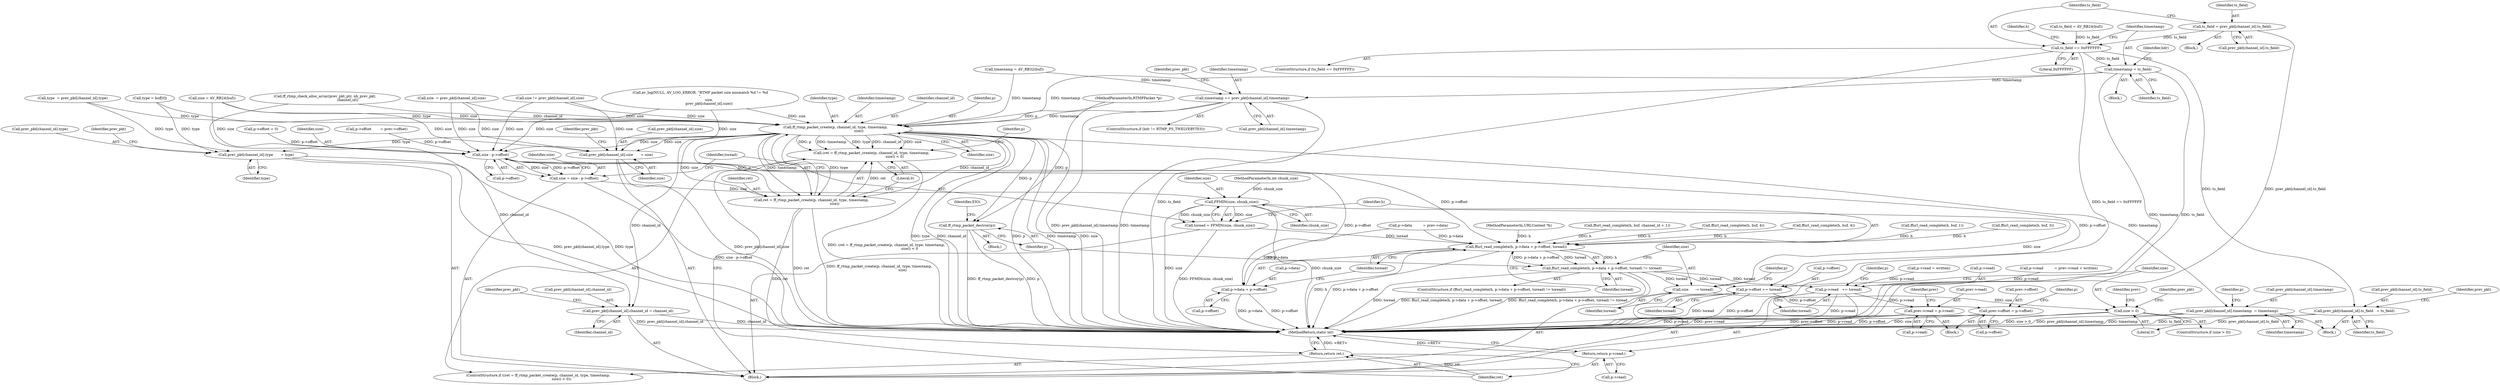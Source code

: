 digraph "0_FFmpeg_7d57ca4d9a75562fa32e40766211de150f8b3ee7@array" {
"1000215" [label="(Call,ts_field = prev_pkt[channel_id].ts_field)"];
"1000303" [label="(Call,ts_field == 0xFFFFFF)"];
"1000323" [label="(Call,timestamp = ts_field)"];
"1000330" [label="(Call,timestamp += prev_pkt[channel_id].timestamp)"];
"1000386" [label="(Call,ff_rtmp_packet_create(p, channel_id, type, timestamp,\n                                          size))"];
"1000383" [label="(Call,(ret = ff_rtmp_packet_create(p, channel_id, type, timestamp,\n                                          size)) < 0)"];
"1000384" [label="(Call,ret = ff_rtmp_packet_create(p, channel_id, type, timestamp,\n                                          size))"];
"1000393" [label="(Return,return ret;)"];
"1000412" [label="(Call,prev_pkt[channel_id].timestamp  = timestamp)"];
"1000503" [label="(Call,prev_pkt[channel_id].channel_id = channel_id)"];
"1000510" [label="(Call,prev_pkt[channel_id].type       = type)"];
"1000517" [label="(Call,prev_pkt[channel_id].size       = size)"];
"1000533" [label="(Call,size - p->offset)"];
"1000531" [label="(Call,size = size - p->offset)"];
"1000540" [label="(Call,FFMIN(size, chunk_size))"];
"1000538" [label="(Call,toread = FFMIN(size, chunk_size))"];
"1000545" [label="(Call,ffurl_read_complete(h, p->data + p->offset, toread))"];
"1000544" [label="(Call,ffurl_read_complete(h, p->data + p->offset, toread) != toread)"];
"1000562" [label="(Call,size      -= toread)"];
"1000576" [label="(Call,size > 0)"];
"1000565" [label="(Call,p->read   += toread)"];
"1000594" [label="(Call,prev->read = p->read)"];
"1000623" [label="(Return,return p->read;)"];
"1000570" [label="(Call,p->offset += toread)"];
"1000601" [label="(Call,prev->offset = p->offset)"];
"1000547" [label="(Call,p->data + p->offset)"];
"1000557" [label="(Call,ff_rtmp_packet_destroy(p))"];
"1000405" [label="(Call,prev_pkt[channel_id].ts_field   = ts_field)"];
"1000303" [label="(Call,ts_field == 0xFFFFFF)"];
"1000503" [label="(Call,prev_pkt[channel_id].channel_id = channel_id)"];
"1000513" [label="(Identifier,prev_pkt)"];
"1000400" [label="(Call,p->offset = 0)"];
"1000598" [label="(Call,p->read)"];
"1000305" [label="(Literal,0xFFFFFF)"];
"1000538" [label="(Call,toread = FFMIN(size, chunk_size))"];
"1000397" [label="(Identifier,p)"];
"1000565" [label="(Call,p->read   += toread)"];
"1000389" [label="(Identifier,type)"];
"1000603" [label="(Identifier,prev)"];
"1000324" [label="(Identifier,timestamp)"];
"1000541" [label="(Identifier,size)"];
"1000572" [label="(Identifier,p)"];
"1000578" [label="(Literal,0)"];
"1000214" [label="(Block,)"];
"1000510" [label="(Call,prev_pkt[channel_id].type       = type)"];
"1000265" [label="(Call,ffurl_read_complete(h, buf, 1))"];
"1000558" [label="(Identifier,p)"];
"1000111" [label="(Block,)"];
"1000328" [label="(Identifier,hdr)"];
"1000386" [label="(Call,ff_rtmp_packet_create(p, channel_id, type, timestamp,\n                                          size))"];
"1000322" [label="(Block,)"];
"1000563" [label="(Identifier,size)"];
"1000548" [label="(Call,p->data)"];
"1000567" [label="(Identifier,p)"];
"1000341" [label="(Identifier,prev_pkt)"];
"1000534" [label="(Identifier,size)"];
"1000106" [label="(MethodParameterIn,RTMPPacket *p)"];
"1000516" [label="(Identifier,type)"];
"1000533" [label="(Call,size - p->offset)"];
"1000518" [label="(Call,prev_pkt[channel_id].size)"];
"1000511" [label="(Call,prev_pkt[channel_id].type)"];
"1000579" [label="(Block,)"];
"1000390" [label="(Identifier,timestamp)"];
"1000623" [label="(Return,return p->read;)"];
"1000186" [label="(Call,size  = prev_pkt[channel_id].size)"];
"1000547" [label="(Call,p->data + p->offset)"];
"1000545" [label="(Call,ffurl_read_complete(h, p->data + p->offset, toread))"];
"1000325" [label="(Identifier,ts_field)"];
"1000383" [label="(Call,(ret = ff_rtmp_packet_create(p, channel_id, type, timestamp,\n                                          size)) < 0)"];
"1000569" [label="(Identifier,toread)"];
"1000561" [label="(Identifier,EIO)"];
"1000384" [label="(Call,ret = ff_rtmp_packet_create(p, channel_id, type, timestamp,\n                                          size))"];
"1000564" [label="(Identifier,toread)"];
"1000605" [label="(Call,p->offset)"];
"1000562" [label="(Call,size      -= toread)"];
"1000330" [label="(Call,timestamp += prev_pkt[channel_id].timestamp)"];
"1000393" [label="(Return,return ret;)"];
"1000226" [label="(Call,ffurl_read_complete(h, buf, 3))"];
"1000215" [label="(Call,ts_field = prev_pkt[channel_id].ts_field)"];
"1000575" [label="(ControlStructure,if (size > 0))"];
"1000543" [label="(ControlStructure,if (ffurl_read_complete(h, p->data + p->offset, toread) != toread))"];
"1000470" [label="(Call,p->offset        = prev->offset)"];
"1000412" [label="(Call,prev_pkt[channel_id].timestamp  = timestamp)"];
"1000344" [label="(Call,size != prev_pkt[channel_id].size)"];
"1000415" [label="(Identifier,prev_pkt)"];
"1000175" [label="(Call,ff_rtmp_check_alloc_array(prev_pkt_ptr, nb_prev_pkt,\n                                         channel_id))"];
"1000388" [label="(Identifier,channel_id)"];
"1000381" [label="(Block,)"];
"1000107" [label="(MethodParameterIn,int chunk_size)"];
"1000554" [label="(Identifier,toread)"];
"1000595" [label="(Call,prev->read)"];
"1000217" [label="(Call,prev_pkt[channel_id].ts_field)"];
"1000551" [label="(Call,p->offset)"];
"1000527" [label="(Identifier,prev_pkt)"];
"1000594" [label="(Call,prev->read = p->read)"];
"1000302" [label="(ControlStructure,if (ts_field == 0xFFFFFF))"];
"1000105" [label="(MethodParameterIn,URLContext *h)"];
"1000601" [label="(Call,prev->offset = p->offset)"];
"1000556" [label="(Block,)"];
"1000304" [label="(Identifier,ts_field)"];
"1000523" [label="(Identifier,size)"];
"1000602" [label="(Call,prev->offset)"];
"1000411" [label="(Identifier,ts_field)"];
"1000392" [label="(Literal,0)"];
"1000323" [label="(Call,timestamp = ts_field)"];
"1000540" [label="(Call,FFMIN(size, chunk_size))"];
"1000520" [label="(Identifier,prev_pkt)"];
"1000310" [label="(Identifier,h)"];
"1000577" [label="(Identifier,size)"];
"1000395" [label="(Call,p->read = written)"];
"1000148" [label="(Call,ffurl_read_complete(h, buf, channel_id + 1))"];
"1000542" [label="(Identifier,chunk_size)"];
"1000391" [label="(Identifier,size)"];
"1000555" [label="(Identifier,toread)"];
"1000385" [label="(Identifier,ret)"];
"1000428" [label="(Call,p->data          = prev->data)"];
"1000624" [label="(Call,p->read)"];
"1000571" [label="(Call,p->offset)"];
"1000566" [label="(Call,p->read)"];
"1000627" [label="(MethodReturn,static int)"];
"1000535" [label="(Call,p->offset)"];
"1000309" [label="(Call,ffurl_read_complete(h, buf, 4))"];
"1000544" [label="(Call,ffurl_read_complete(h, p->data + p->offset, toread) != toread)"];
"1000570" [label="(Call,p->offset += toread)"];
"1000387" [label="(Identifier,p)"];
"1000326" [label="(ControlStructure,if (hdr != RTMP_PS_TWELVEBYTES))"];
"1000331" [label="(Identifier,timestamp)"];
"1000557" [label="(Call,ff_rtmp_packet_destroy(p))"];
"1000406" [label="(Call,prev_pkt[channel_id].ts_field)"];
"1000418" [label="(Identifier,timestamp)"];
"1000352" [label="(Call,av_log(NULL, AV_LOG_ERROR, \"RTMP packet size mismatch %d != %d\n\",\n                size,\n                prev_pkt[channel_id].size))"];
"1000539" [label="(Identifier,toread)"];
"1000531" [label="(Call,size = size - p->offset)"];
"1000216" [label="(Identifier,ts_field)"];
"1000413" [label="(Call,prev_pkt[channel_id].timestamp)"];
"1000610" [label="(Identifier,p)"];
"1000275" [label="(Call,type = buf[0])"];
"1000317" [label="(Call,timestamp = AV_RB32(buf))"];
"1000394" [label="(Identifier,ret)"];
"1000532" [label="(Identifier,size)"];
"1000382" [label="(ControlStructure,if ((ret = ff_rtmp_packet_create(p, channel_id, type, timestamp,\n                                          size)) < 0))"];
"1000500" [label="(Identifier,p)"];
"1000582" [label="(Identifier,prev)"];
"1000574" [label="(Identifier,toread)"];
"1000619" [label="(Identifier,prev_pkt)"];
"1000287" [label="(Call,ffurl_read_complete(h, buf, 4))"];
"1000237" [label="(Call,ts_field = AV_RB24(buf))"];
"1000509" [label="(Identifier,channel_id)"];
"1000332" [label="(Call,prev_pkt[channel_id].timestamp)"];
"1000504" [label="(Call,prev_pkt[channel_id].channel_id)"];
"1000405" [label="(Call,prev_pkt[channel_id].ts_field   = ts_field)"];
"1000546" [label="(Identifier,h)"];
"1000576" [label="(Call,size > 0)"];
"1000259" [label="(Call,size = AV_RB24(buf))"];
"1000477" [label="(Call,p->read          = prev->read + written)"];
"1000193" [label="(Call,type  = prev_pkt[channel_id].type)"];
"1000517" [label="(Call,prev_pkt[channel_id].size       = size)"];
"1000215" -> "1000214"  [label="AST: "];
"1000215" -> "1000217"  [label="CFG: "];
"1000216" -> "1000215"  [label="AST: "];
"1000217" -> "1000215"  [label="AST: "];
"1000304" -> "1000215"  [label="CFG: "];
"1000215" -> "1000627"  [label="DDG: prev_pkt[channel_id].ts_field"];
"1000215" -> "1000303"  [label="DDG: ts_field"];
"1000303" -> "1000302"  [label="AST: "];
"1000303" -> "1000305"  [label="CFG: "];
"1000304" -> "1000303"  [label="AST: "];
"1000305" -> "1000303"  [label="AST: "];
"1000310" -> "1000303"  [label="CFG: "];
"1000324" -> "1000303"  [label="CFG: "];
"1000303" -> "1000627"  [label="DDG: ts_field"];
"1000303" -> "1000627"  [label="DDG: ts_field == 0xFFFFFF"];
"1000237" -> "1000303"  [label="DDG: ts_field"];
"1000303" -> "1000323"  [label="DDG: ts_field"];
"1000303" -> "1000405"  [label="DDG: ts_field"];
"1000323" -> "1000322"  [label="AST: "];
"1000323" -> "1000325"  [label="CFG: "];
"1000324" -> "1000323"  [label="AST: "];
"1000325" -> "1000323"  [label="AST: "];
"1000328" -> "1000323"  [label="CFG: "];
"1000323" -> "1000627"  [label="DDG: timestamp"];
"1000323" -> "1000627"  [label="DDG: ts_field"];
"1000323" -> "1000330"  [label="DDG: timestamp"];
"1000323" -> "1000386"  [label="DDG: timestamp"];
"1000330" -> "1000326"  [label="AST: "];
"1000330" -> "1000332"  [label="CFG: "];
"1000331" -> "1000330"  [label="AST: "];
"1000332" -> "1000330"  [label="AST: "];
"1000341" -> "1000330"  [label="CFG: "];
"1000330" -> "1000627"  [label="DDG: timestamp"];
"1000330" -> "1000627"  [label="DDG: prev_pkt[channel_id].timestamp"];
"1000317" -> "1000330"  [label="DDG: timestamp"];
"1000330" -> "1000386"  [label="DDG: timestamp"];
"1000386" -> "1000384"  [label="AST: "];
"1000386" -> "1000391"  [label="CFG: "];
"1000387" -> "1000386"  [label="AST: "];
"1000388" -> "1000386"  [label="AST: "];
"1000389" -> "1000386"  [label="AST: "];
"1000390" -> "1000386"  [label="AST: "];
"1000391" -> "1000386"  [label="AST: "];
"1000384" -> "1000386"  [label="CFG: "];
"1000386" -> "1000627"  [label="DDG: type"];
"1000386" -> "1000627"  [label="DDG: channel_id"];
"1000386" -> "1000627"  [label="DDG: p"];
"1000386" -> "1000627"  [label="DDG: timestamp"];
"1000386" -> "1000627"  [label="DDG: size"];
"1000386" -> "1000383"  [label="DDG: type"];
"1000386" -> "1000383"  [label="DDG: channel_id"];
"1000386" -> "1000383"  [label="DDG: size"];
"1000386" -> "1000383"  [label="DDG: p"];
"1000386" -> "1000383"  [label="DDG: timestamp"];
"1000386" -> "1000384"  [label="DDG: type"];
"1000386" -> "1000384"  [label="DDG: channel_id"];
"1000386" -> "1000384"  [label="DDG: size"];
"1000386" -> "1000384"  [label="DDG: p"];
"1000386" -> "1000384"  [label="DDG: timestamp"];
"1000106" -> "1000386"  [label="DDG: p"];
"1000175" -> "1000386"  [label="DDG: channel_id"];
"1000193" -> "1000386"  [label="DDG: type"];
"1000275" -> "1000386"  [label="DDG: type"];
"1000317" -> "1000386"  [label="DDG: timestamp"];
"1000186" -> "1000386"  [label="DDG: size"];
"1000344" -> "1000386"  [label="DDG: size"];
"1000352" -> "1000386"  [label="DDG: size"];
"1000259" -> "1000386"  [label="DDG: size"];
"1000386" -> "1000412"  [label="DDG: timestamp"];
"1000386" -> "1000503"  [label="DDG: channel_id"];
"1000386" -> "1000510"  [label="DDG: type"];
"1000386" -> "1000517"  [label="DDG: size"];
"1000386" -> "1000533"  [label="DDG: size"];
"1000386" -> "1000557"  [label="DDG: p"];
"1000383" -> "1000382"  [label="AST: "];
"1000383" -> "1000392"  [label="CFG: "];
"1000384" -> "1000383"  [label="AST: "];
"1000392" -> "1000383"  [label="AST: "];
"1000394" -> "1000383"  [label="CFG: "];
"1000397" -> "1000383"  [label="CFG: "];
"1000383" -> "1000627"  [label="DDG: (ret = ff_rtmp_packet_create(p, channel_id, type, timestamp,\n                                          size)) < 0"];
"1000384" -> "1000383"  [label="DDG: ret"];
"1000385" -> "1000384"  [label="AST: "];
"1000392" -> "1000384"  [label="CFG: "];
"1000384" -> "1000627"  [label="DDG: ff_rtmp_packet_create(p, channel_id, type, timestamp,\n                                          size)"];
"1000384" -> "1000627"  [label="DDG: ret"];
"1000384" -> "1000393"  [label="DDG: ret"];
"1000393" -> "1000382"  [label="AST: "];
"1000393" -> "1000394"  [label="CFG: "];
"1000394" -> "1000393"  [label="AST: "];
"1000627" -> "1000393"  [label="CFG: "];
"1000393" -> "1000627"  [label="DDG: <RET>"];
"1000394" -> "1000393"  [label="DDG: ret"];
"1000412" -> "1000381"  [label="AST: "];
"1000412" -> "1000418"  [label="CFG: "];
"1000413" -> "1000412"  [label="AST: "];
"1000418" -> "1000412"  [label="AST: "];
"1000500" -> "1000412"  [label="CFG: "];
"1000412" -> "1000627"  [label="DDG: prev_pkt[channel_id].timestamp"];
"1000412" -> "1000627"  [label="DDG: timestamp"];
"1000503" -> "1000111"  [label="AST: "];
"1000503" -> "1000509"  [label="CFG: "];
"1000504" -> "1000503"  [label="AST: "];
"1000509" -> "1000503"  [label="AST: "];
"1000513" -> "1000503"  [label="CFG: "];
"1000503" -> "1000627"  [label="DDG: channel_id"];
"1000503" -> "1000627"  [label="DDG: prev_pkt[channel_id].channel_id"];
"1000175" -> "1000503"  [label="DDG: channel_id"];
"1000510" -> "1000111"  [label="AST: "];
"1000510" -> "1000516"  [label="CFG: "];
"1000511" -> "1000510"  [label="AST: "];
"1000516" -> "1000510"  [label="AST: "];
"1000520" -> "1000510"  [label="CFG: "];
"1000510" -> "1000627"  [label="DDG: prev_pkt[channel_id].type"];
"1000510" -> "1000627"  [label="DDG: type"];
"1000193" -> "1000510"  [label="DDG: type"];
"1000275" -> "1000510"  [label="DDG: type"];
"1000517" -> "1000111"  [label="AST: "];
"1000517" -> "1000523"  [label="CFG: "];
"1000518" -> "1000517"  [label="AST: "];
"1000523" -> "1000517"  [label="AST: "];
"1000527" -> "1000517"  [label="CFG: "];
"1000517" -> "1000627"  [label="DDG: prev_pkt[channel_id].size"];
"1000186" -> "1000517"  [label="DDG: size"];
"1000344" -> "1000517"  [label="DDG: size"];
"1000352" -> "1000517"  [label="DDG: size"];
"1000259" -> "1000517"  [label="DDG: size"];
"1000533" -> "1000531"  [label="AST: "];
"1000533" -> "1000535"  [label="CFG: "];
"1000534" -> "1000533"  [label="AST: "];
"1000535" -> "1000533"  [label="AST: "];
"1000531" -> "1000533"  [label="CFG: "];
"1000533" -> "1000531"  [label="DDG: size"];
"1000533" -> "1000531"  [label="DDG: p->offset"];
"1000186" -> "1000533"  [label="DDG: size"];
"1000344" -> "1000533"  [label="DDG: size"];
"1000352" -> "1000533"  [label="DDG: size"];
"1000259" -> "1000533"  [label="DDG: size"];
"1000400" -> "1000533"  [label="DDG: p->offset"];
"1000470" -> "1000533"  [label="DDG: p->offset"];
"1000533" -> "1000545"  [label="DDG: p->offset"];
"1000533" -> "1000547"  [label="DDG: p->offset"];
"1000533" -> "1000570"  [label="DDG: p->offset"];
"1000531" -> "1000111"  [label="AST: "];
"1000532" -> "1000531"  [label="AST: "];
"1000539" -> "1000531"  [label="CFG: "];
"1000531" -> "1000627"  [label="DDG: size - p->offset"];
"1000531" -> "1000540"  [label="DDG: size"];
"1000540" -> "1000538"  [label="AST: "];
"1000540" -> "1000542"  [label="CFG: "];
"1000541" -> "1000540"  [label="AST: "];
"1000542" -> "1000540"  [label="AST: "];
"1000538" -> "1000540"  [label="CFG: "];
"1000540" -> "1000627"  [label="DDG: chunk_size"];
"1000540" -> "1000627"  [label="DDG: size"];
"1000540" -> "1000538"  [label="DDG: size"];
"1000540" -> "1000538"  [label="DDG: chunk_size"];
"1000107" -> "1000540"  [label="DDG: chunk_size"];
"1000540" -> "1000562"  [label="DDG: size"];
"1000538" -> "1000111"  [label="AST: "];
"1000539" -> "1000538"  [label="AST: "];
"1000546" -> "1000538"  [label="CFG: "];
"1000538" -> "1000627"  [label="DDG: FFMIN(size, chunk_size)"];
"1000538" -> "1000545"  [label="DDG: toread"];
"1000545" -> "1000544"  [label="AST: "];
"1000545" -> "1000554"  [label="CFG: "];
"1000546" -> "1000545"  [label="AST: "];
"1000547" -> "1000545"  [label="AST: "];
"1000554" -> "1000545"  [label="AST: "];
"1000555" -> "1000545"  [label="CFG: "];
"1000545" -> "1000627"  [label="DDG: h"];
"1000545" -> "1000627"  [label="DDG: p->data + p->offset"];
"1000545" -> "1000544"  [label="DDG: h"];
"1000545" -> "1000544"  [label="DDG: p->data + p->offset"];
"1000545" -> "1000544"  [label="DDG: toread"];
"1000309" -> "1000545"  [label="DDG: h"];
"1000226" -> "1000545"  [label="DDG: h"];
"1000148" -> "1000545"  [label="DDG: h"];
"1000265" -> "1000545"  [label="DDG: h"];
"1000287" -> "1000545"  [label="DDG: h"];
"1000105" -> "1000545"  [label="DDG: h"];
"1000428" -> "1000545"  [label="DDG: p->data"];
"1000544" -> "1000543"  [label="AST: "];
"1000544" -> "1000555"  [label="CFG: "];
"1000555" -> "1000544"  [label="AST: "];
"1000558" -> "1000544"  [label="CFG: "];
"1000563" -> "1000544"  [label="CFG: "];
"1000544" -> "1000627"  [label="DDG: toread"];
"1000544" -> "1000627"  [label="DDG: ffurl_read_complete(h, p->data + p->offset, toread)"];
"1000544" -> "1000627"  [label="DDG: ffurl_read_complete(h, p->data + p->offset, toread) != toread"];
"1000544" -> "1000562"  [label="DDG: toread"];
"1000544" -> "1000565"  [label="DDG: toread"];
"1000544" -> "1000570"  [label="DDG: toread"];
"1000562" -> "1000111"  [label="AST: "];
"1000562" -> "1000564"  [label="CFG: "];
"1000563" -> "1000562"  [label="AST: "];
"1000564" -> "1000562"  [label="AST: "];
"1000567" -> "1000562"  [label="CFG: "];
"1000562" -> "1000576"  [label="DDG: size"];
"1000576" -> "1000575"  [label="AST: "];
"1000576" -> "1000578"  [label="CFG: "];
"1000577" -> "1000576"  [label="AST: "];
"1000578" -> "1000576"  [label="AST: "];
"1000582" -> "1000576"  [label="CFG: "];
"1000619" -> "1000576"  [label="CFG: "];
"1000576" -> "1000627"  [label="DDG: size"];
"1000576" -> "1000627"  [label="DDG: size > 0"];
"1000565" -> "1000111"  [label="AST: "];
"1000565" -> "1000569"  [label="CFG: "];
"1000566" -> "1000565"  [label="AST: "];
"1000569" -> "1000565"  [label="AST: "];
"1000572" -> "1000565"  [label="CFG: "];
"1000565" -> "1000627"  [label="DDG: p->read"];
"1000395" -> "1000565"  [label="DDG: p->read"];
"1000477" -> "1000565"  [label="DDG: p->read"];
"1000565" -> "1000594"  [label="DDG: p->read"];
"1000565" -> "1000623"  [label="DDG: p->read"];
"1000594" -> "1000579"  [label="AST: "];
"1000594" -> "1000598"  [label="CFG: "];
"1000595" -> "1000594"  [label="AST: "];
"1000598" -> "1000594"  [label="AST: "];
"1000603" -> "1000594"  [label="CFG: "];
"1000594" -> "1000627"  [label="DDG: p->read"];
"1000594" -> "1000627"  [label="DDG: prev->read"];
"1000623" -> "1000111"  [label="AST: "];
"1000623" -> "1000624"  [label="CFG: "];
"1000624" -> "1000623"  [label="AST: "];
"1000627" -> "1000623"  [label="CFG: "];
"1000623" -> "1000627"  [label="DDG: <RET>"];
"1000570" -> "1000111"  [label="AST: "];
"1000570" -> "1000574"  [label="CFG: "];
"1000571" -> "1000570"  [label="AST: "];
"1000574" -> "1000570"  [label="AST: "];
"1000577" -> "1000570"  [label="CFG: "];
"1000570" -> "1000627"  [label="DDG: p->offset"];
"1000570" -> "1000627"  [label="DDG: toread"];
"1000570" -> "1000601"  [label="DDG: p->offset"];
"1000601" -> "1000579"  [label="AST: "];
"1000601" -> "1000605"  [label="CFG: "];
"1000602" -> "1000601"  [label="AST: "];
"1000605" -> "1000601"  [label="AST: "];
"1000610" -> "1000601"  [label="CFG: "];
"1000601" -> "1000627"  [label="DDG: prev->offset"];
"1000601" -> "1000627"  [label="DDG: p->offset"];
"1000547" -> "1000551"  [label="CFG: "];
"1000548" -> "1000547"  [label="AST: "];
"1000551" -> "1000547"  [label="AST: "];
"1000554" -> "1000547"  [label="CFG: "];
"1000547" -> "1000627"  [label="DDG: p->data"];
"1000547" -> "1000627"  [label="DDG: p->offset"];
"1000428" -> "1000547"  [label="DDG: p->data"];
"1000557" -> "1000556"  [label="AST: "];
"1000557" -> "1000558"  [label="CFG: "];
"1000558" -> "1000557"  [label="AST: "];
"1000561" -> "1000557"  [label="CFG: "];
"1000557" -> "1000627"  [label="DDG: ff_rtmp_packet_destroy(p)"];
"1000557" -> "1000627"  [label="DDG: p"];
"1000106" -> "1000557"  [label="DDG: p"];
"1000405" -> "1000381"  [label="AST: "];
"1000405" -> "1000411"  [label="CFG: "];
"1000406" -> "1000405"  [label="AST: "];
"1000411" -> "1000405"  [label="AST: "];
"1000415" -> "1000405"  [label="CFG: "];
"1000405" -> "1000627"  [label="DDG: ts_field"];
"1000405" -> "1000627"  [label="DDG: prev_pkt[channel_id].ts_field"];
}
